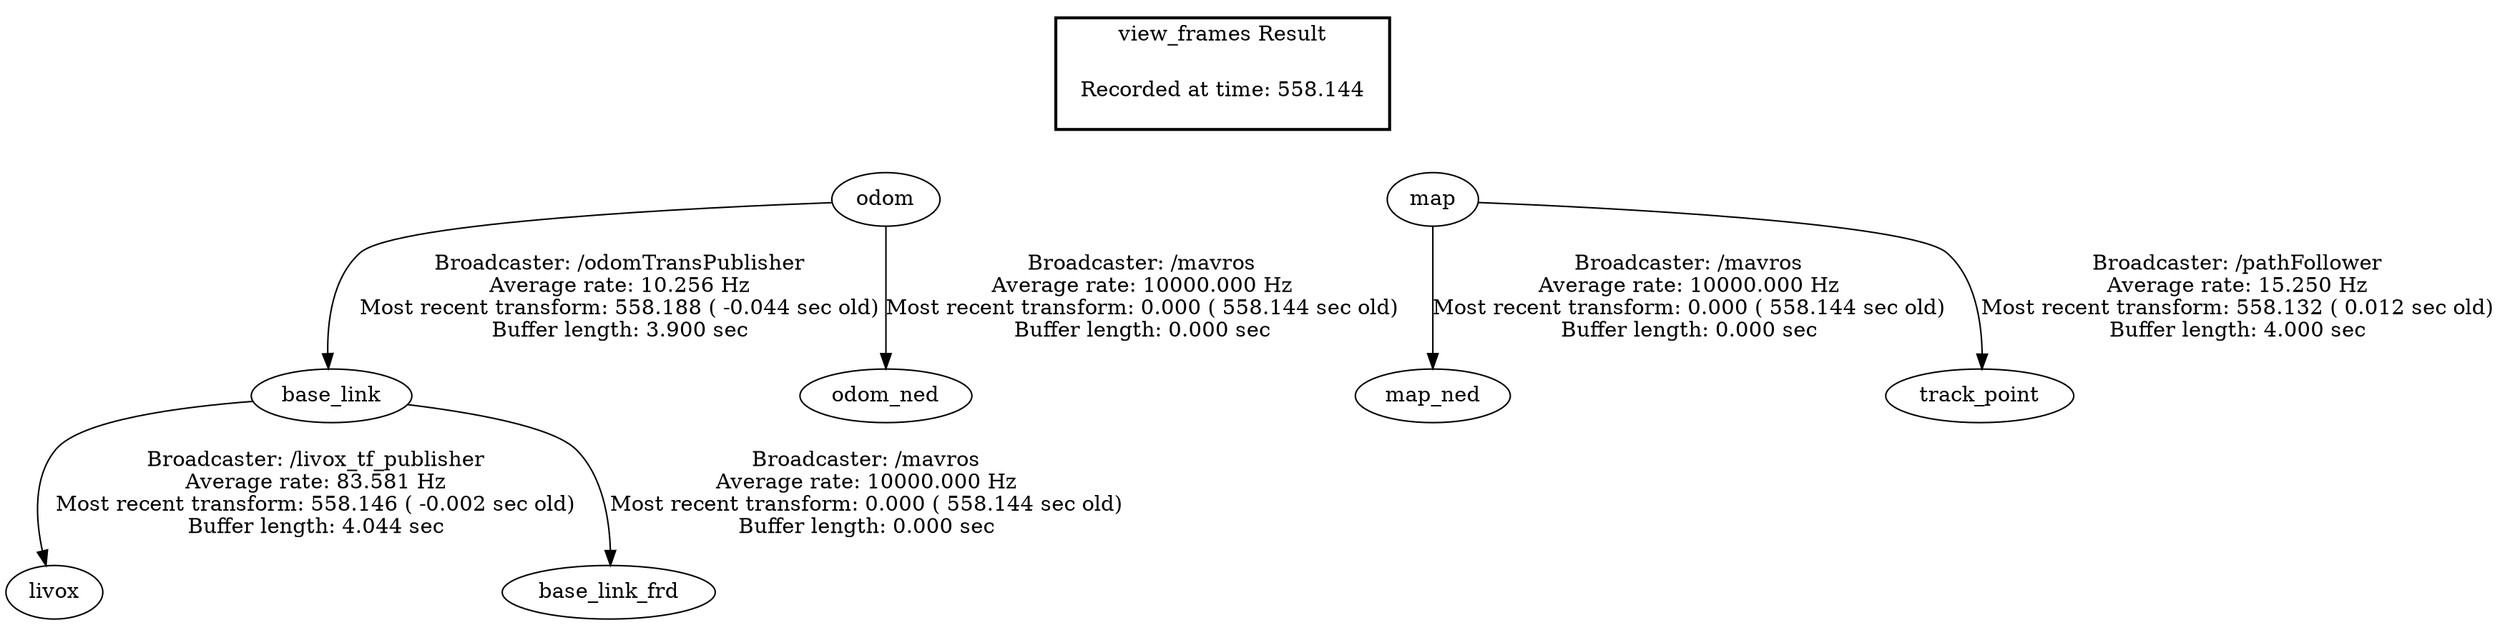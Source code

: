 digraph G {
"base_link" -> "livox"[label="Broadcaster: /livox_tf_publisher\nAverage rate: 83.581 Hz\nMost recent transform: 558.146 ( -0.002 sec old)\nBuffer length: 4.044 sec\n"];
"odom" -> "base_link"[label="Broadcaster: /odomTransPublisher\nAverage rate: 10.256 Hz\nMost recent transform: 558.188 ( -0.044 sec old)\nBuffer length: 3.900 sec\n"];
"map" -> "map_ned"[label="Broadcaster: /mavros\nAverage rate: 10000.000 Hz\nMost recent transform: 0.000 ( 558.144 sec old)\nBuffer length: 0.000 sec\n"];
"odom" -> "odom_ned"[label="Broadcaster: /mavros\nAverage rate: 10000.000 Hz\nMost recent transform: 0.000 ( 558.144 sec old)\nBuffer length: 0.000 sec\n"];
"base_link" -> "base_link_frd"[label="Broadcaster: /mavros\nAverage rate: 10000.000 Hz\nMost recent transform: 0.000 ( 558.144 sec old)\nBuffer length: 0.000 sec\n"];
"map" -> "track_point"[label="Broadcaster: /pathFollower\nAverage rate: 15.250 Hz\nMost recent transform: 558.132 ( 0.012 sec old)\nBuffer length: 4.000 sec\n"];
edge [style=invis];
 subgraph cluster_legend { style=bold; color=black; label ="view_frames Result";
"Recorded at time: 558.144"[ shape=plaintext ] ;
 }->"map";
edge [style=invis];
 subgraph cluster_legend { style=bold; color=black; label ="view_frames Result";
"Recorded at time: 558.144"[ shape=plaintext ] ;
 }->"odom";
}